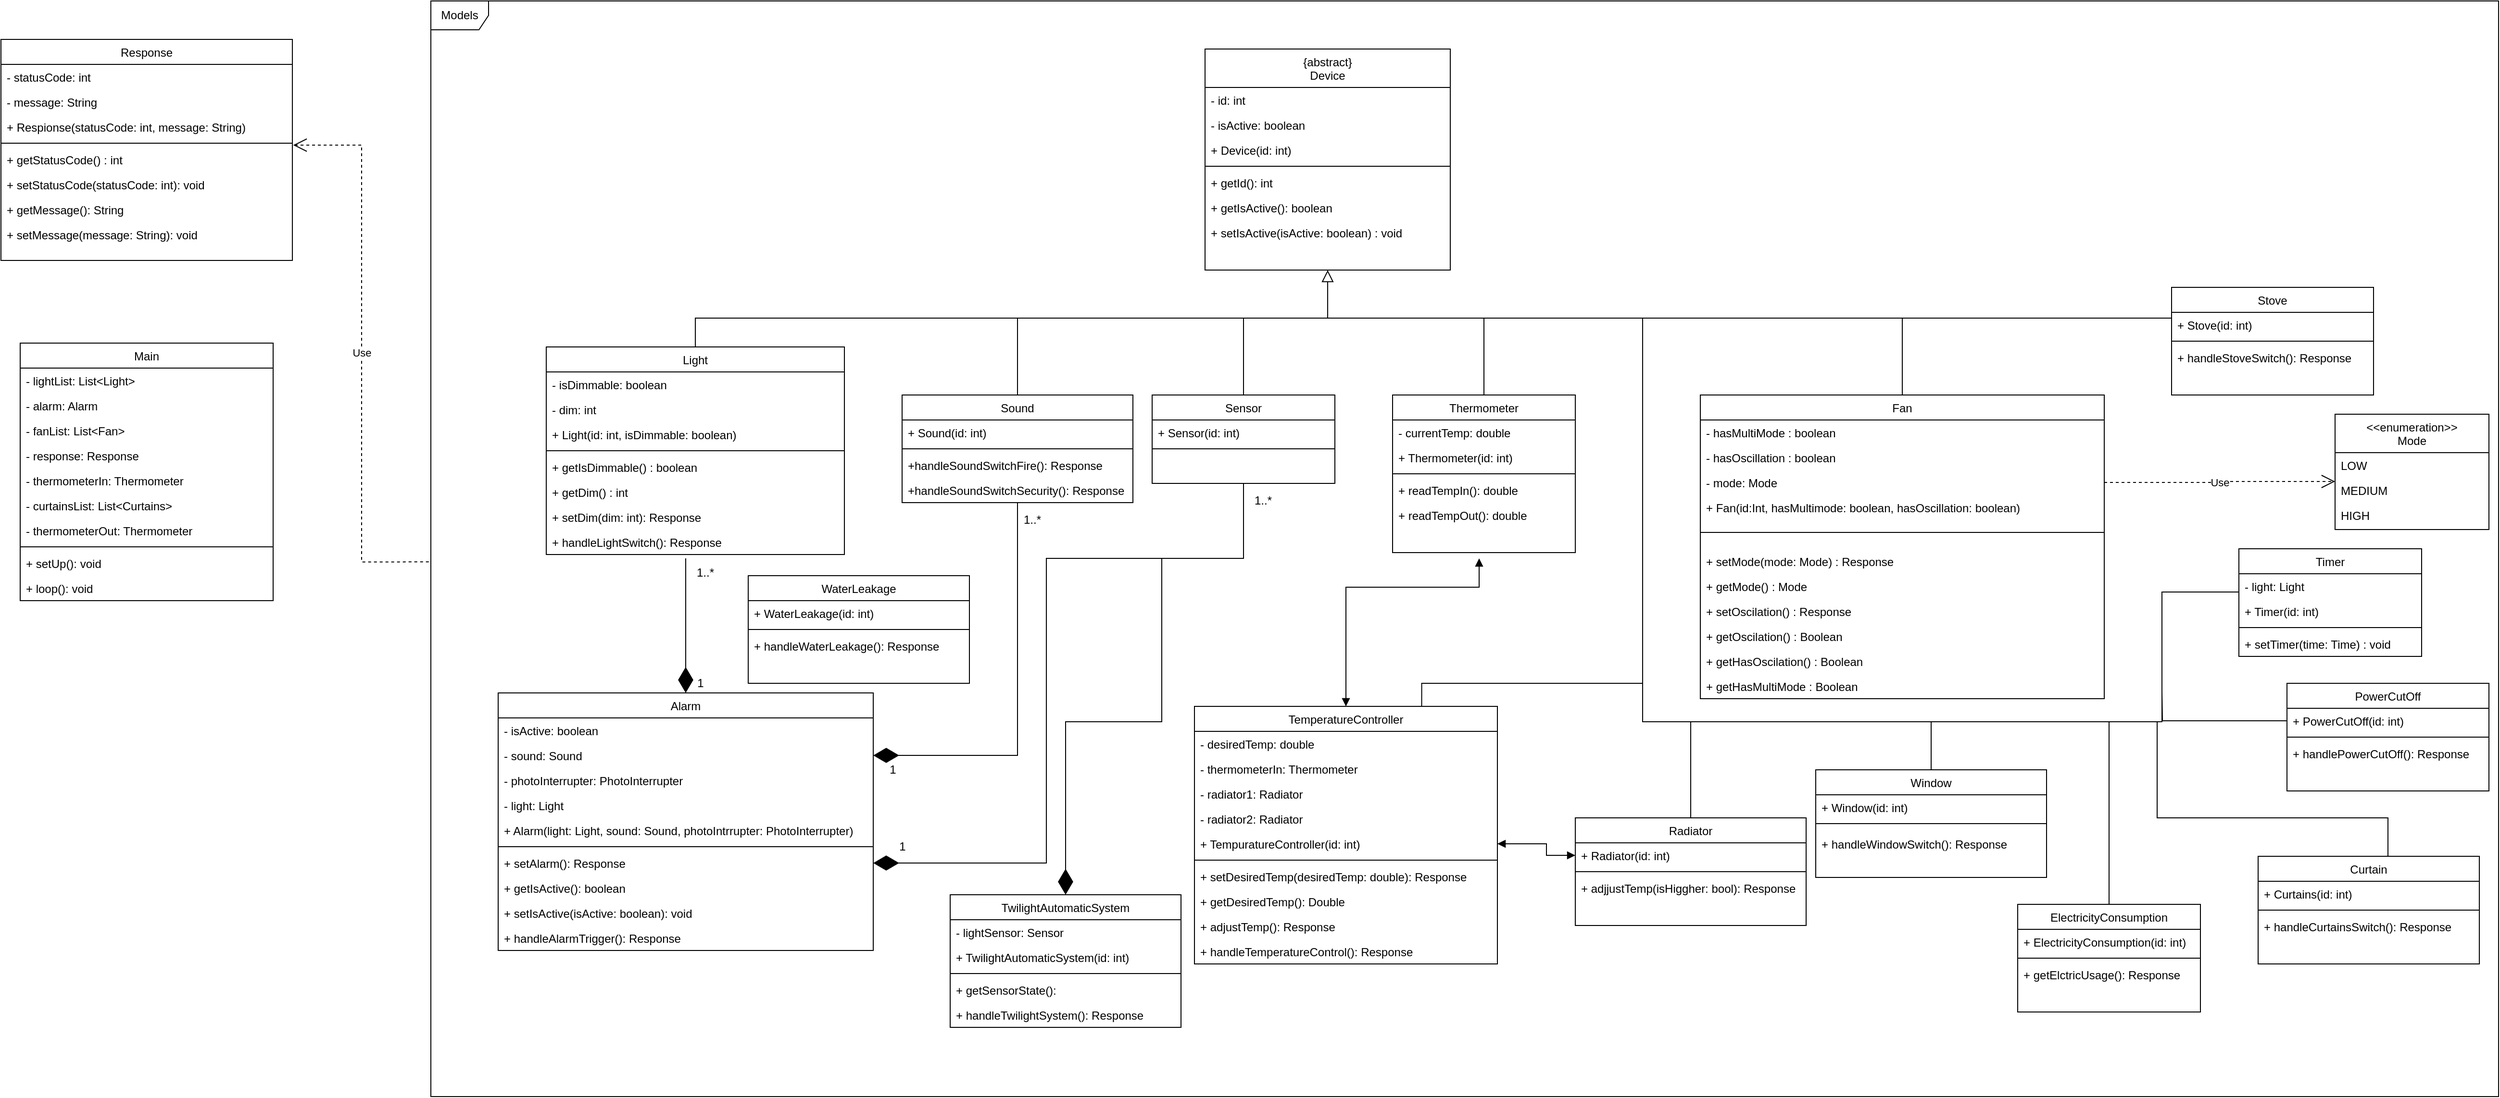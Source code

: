 <mxfile version="15.4.0" type="device"><diagram id="C5RBs43oDa-KdzZeNtuy" name="Page-1"><mxGraphModel dx="3769" dy="2351" grid="1" gridSize="10" guides="1" tooltips="1" connect="1" arrows="1" fold="1" page="1" pageScale="1" pageWidth="827" pageHeight="1169" math="0" shadow="0"><root><mxCell id="WIyWlLk6GJQsqaUBKTNV-0"/><mxCell id="WIyWlLk6GJQsqaUBKTNV-1" parent="WIyWlLk6GJQsqaUBKTNV-0"/><mxCell id="5B8soTv5olwlH1tZF95E-53" value="Models" style="shape=umlFrame;whiteSpace=wrap;html=1;" parent="WIyWlLk6GJQsqaUBKTNV-1" vertex="1"><mxGeometry x="-380" y="-20" width="2150" height="1140" as="geometry"/></mxCell><mxCell id="zkfFHV4jXpPFQw0GAbJ--0" value="{abstract}&#10;Device" style="swimlane;fontStyle=0;align=center;verticalAlign=top;childLayout=stackLayout;horizontal=1;startSize=40;horizontalStack=0;resizeParent=1;resizeLast=0;collapsible=1;marginBottom=0;rounded=0;shadow=0;strokeWidth=1;" parent="WIyWlLk6GJQsqaUBKTNV-1" vertex="1"><mxGeometry x="425" y="30" width="255" height="230" as="geometry"><mxRectangle x="230" y="140" width="160" height="26" as="alternateBounds"/></mxGeometry></mxCell><mxCell id="zkfFHV4jXpPFQw0GAbJ--1" value="- id: int" style="text;align=left;verticalAlign=top;spacingLeft=4;spacingRight=4;overflow=hidden;rotatable=0;points=[[0,0.5],[1,0.5]];portConstraint=eastwest;" parent="zkfFHV4jXpPFQw0GAbJ--0" vertex="1"><mxGeometry y="40" width="255" height="26" as="geometry"/></mxCell><mxCell id="5B8soTv5olwlH1tZF95E-75" value="- isActive: boolean" style="text;align=left;verticalAlign=top;spacingLeft=4;spacingRight=4;overflow=hidden;rotatable=0;points=[[0,0.5],[1,0.5]];portConstraint=eastwest;rounded=0;shadow=0;html=0;" parent="zkfFHV4jXpPFQw0GAbJ--0" vertex="1"><mxGeometry y="66" width="255" height="26" as="geometry"/></mxCell><mxCell id="omjaJv-5eXDw9U8dP8X3-4" value="+ Device(id: int)" style="text;align=left;verticalAlign=top;spacingLeft=4;spacingRight=4;overflow=hidden;rotatable=0;points=[[0,0.5],[1,0.5]];portConstraint=eastwest;rounded=0;shadow=0;html=0;" parent="zkfFHV4jXpPFQw0GAbJ--0" vertex="1"><mxGeometry y="92" width="255" height="26" as="geometry"/></mxCell><mxCell id="zkfFHV4jXpPFQw0GAbJ--4" value="" style="line;html=1;strokeWidth=1;align=left;verticalAlign=middle;spacingTop=-1;spacingLeft=3;spacingRight=3;rotatable=0;labelPosition=right;points=[];portConstraint=eastwest;" parent="zkfFHV4jXpPFQw0GAbJ--0" vertex="1"><mxGeometry y="118" width="255" height="8" as="geometry"/></mxCell><mxCell id="zkfFHV4jXpPFQw0GAbJ--5" value="+ getId(): int " style="text;align=left;verticalAlign=top;spacingLeft=4;spacingRight=4;overflow=hidden;rotatable=0;points=[[0,0.5],[1,0.5]];portConstraint=eastwest;" parent="zkfFHV4jXpPFQw0GAbJ--0" vertex="1"><mxGeometry y="126" width="255" height="26" as="geometry"/></mxCell><mxCell id="5B8soTv5olwlH1tZF95E-63" value="+ getIsActive(): boolean" style="text;align=left;verticalAlign=top;spacingLeft=4;spacingRight=4;overflow=hidden;rotatable=0;points=[[0,0.5],[1,0.5]];portConstraint=eastwest;fontStyle=0" parent="zkfFHV4jXpPFQw0GAbJ--0" vertex="1"><mxGeometry y="152" width="255" height="26" as="geometry"/></mxCell><mxCell id="5B8soTv5olwlH1tZF95E-64" value="+ setIsActive(isActive: boolean) : void&#10;" style="text;align=left;verticalAlign=top;spacingLeft=4;spacingRight=4;overflow=hidden;rotatable=0;points=[[0,0.5],[1,0.5]];portConstraint=eastwest;" parent="zkfFHV4jXpPFQw0GAbJ--0" vertex="1"><mxGeometry y="178" width="255" height="26" as="geometry"/></mxCell><mxCell id="zkfFHV4jXpPFQw0GAbJ--6" value="Alarm" style="swimlane;fontStyle=0;align=center;verticalAlign=top;childLayout=stackLayout;horizontal=1;startSize=26;horizontalStack=0;resizeParent=1;resizeLast=0;collapsible=1;marginBottom=0;rounded=0;shadow=0;strokeWidth=1;" parent="WIyWlLk6GJQsqaUBKTNV-1" vertex="1"><mxGeometry x="-310" y="700" width="390" height="268" as="geometry"><mxRectangle x="130" y="380" width="160" height="26" as="alternateBounds"/></mxGeometry></mxCell><mxCell id="zkfFHV4jXpPFQw0GAbJ--7" value="- isActive: boolean" style="text;align=left;verticalAlign=top;spacingLeft=4;spacingRight=4;overflow=hidden;rotatable=0;points=[[0,0.5],[1,0.5]];portConstraint=eastwest;" parent="zkfFHV4jXpPFQw0GAbJ--6" vertex="1"><mxGeometry y="26" width="390" height="26" as="geometry"/></mxCell><mxCell id="zkfFHV4jXpPFQw0GAbJ--8" value="- sound: Sound" style="text;align=left;verticalAlign=top;spacingLeft=4;spacingRight=4;overflow=hidden;rotatable=0;points=[[0,0.5],[1,0.5]];portConstraint=eastwest;rounded=0;shadow=0;html=0;" parent="zkfFHV4jXpPFQw0GAbJ--6" vertex="1"><mxGeometry y="52" width="390" height="26" as="geometry"/></mxCell><mxCell id="5B8soTv5olwlH1tZF95E-72" value="- photoInterrupter: PhotoInterrupter" style="text;align=left;verticalAlign=top;spacingLeft=4;spacingRight=4;overflow=hidden;rotatable=0;points=[[0,0.5],[1,0.5]];portConstraint=eastwest;rounded=0;shadow=0;html=0;" parent="zkfFHV4jXpPFQw0GAbJ--6" vertex="1"><mxGeometry y="78" width="390" height="26" as="geometry"/></mxCell><mxCell id="5B8soTv5olwlH1tZF95E-57" value="- light: Light" style="text;align=left;verticalAlign=top;spacingLeft=4;spacingRight=4;overflow=hidden;rotatable=0;points=[[0,0.5],[1,0.5]];portConstraint=eastwest;rounded=0;shadow=0;html=0;" parent="zkfFHV4jXpPFQw0GAbJ--6" vertex="1"><mxGeometry y="104" width="390" height="26" as="geometry"/></mxCell><mxCell id="5B8soTv5olwlH1tZF95E-71" value="+ Alarm(light: Light, sound: Sound, photoIntrrupter: PhotoInterrupter)" style="text;align=left;verticalAlign=top;spacingLeft=4;spacingRight=4;overflow=hidden;rotatable=0;points=[[0,0.5],[1,0.5]];portConstraint=eastwest;rounded=0;shadow=0;html=0;" parent="zkfFHV4jXpPFQw0GAbJ--6" vertex="1"><mxGeometry y="130" width="390" height="26" as="geometry"/></mxCell><mxCell id="zkfFHV4jXpPFQw0GAbJ--9" value="" style="line;html=1;strokeWidth=1;align=left;verticalAlign=middle;spacingTop=-1;spacingLeft=3;spacingRight=3;rotatable=0;labelPosition=right;points=[];portConstraint=eastwest;" parent="zkfFHV4jXpPFQw0GAbJ--6" vertex="1"><mxGeometry y="156" width="390" height="8" as="geometry"/></mxCell><mxCell id="zkfFHV4jXpPFQw0GAbJ--10" value="+ setAlarm(): Response" style="text;align=left;verticalAlign=top;spacingLeft=4;spacingRight=4;overflow=hidden;rotatable=0;points=[[0,0.5],[1,0.5]];portConstraint=eastwest;fontStyle=0" parent="zkfFHV4jXpPFQw0GAbJ--6" vertex="1"><mxGeometry y="164" width="390" height="26" as="geometry"/></mxCell><mxCell id="5B8soTv5olwlH1tZF95E-73" value="+ getIsActive(): boolean" style="text;align=left;verticalAlign=top;spacingLeft=4;spacingRight=4;overflow=hidden;rotatable=0;points=[[0,0.5],[1,0.5]];portConstraint=eastwest;" parent="zkfFHV4jXpPFQw0GAbJ--6" vertex="1"><mxGeometry y="190" width="390" height="26" as="geometry"/></mxCell><mxCell id="omjaJv-5eXDw9U8dP8X3-19" value="+ setIsActive(isActive: boolean): void" style="text;align=left;verticalAlign=top;spacingLeft=4;spacingRight=4;overflow=hidden;rotatable=0;points=[[0,0.5],[1,0.5]];portConstraint=eastwest;" parent="zkfFHV4jXpPFQw0GAbJ--6" vertex="1"><mxGeometry y="216" width="390" height="26" as="geometry"/></mxCell><mxCell id="HEWJCWUCK1rH2p3jo8sL-19" value="+ handleAlarmTrigger(): Response" style="text;align=left;verticalAlign=top;spacingLeft=4;spacingRight=4;overflow=hidden;rotatable=0;points=[[0,0.5],[1,0.5]];portConstraint=eastwest;" vertex="1" parent="zkfFHV4jXpPFQw0GAbJ--6"><mxGeometry y="242" width="390" height="26" as="geometry"/></mxCell><mxCell id="zkfFHV4jXpPFQw0GAbJ--12" value="" style="endArrow=block;endSize=10;endFill=0;shadow=0;strokeWidth=1;rounded=0;edgeStyle=elbowEdgeStyle;elbow=vertical;exitX=0.5;exitY=0;exitDx=0;exitDy=0;" parent="WIyWlLk6GJQsqaUBKTNV-1" source="5B8soTv5olwlH1tZF95E-27" target="zkfFHV4jXpPFQw0GAbJ--0" edge="1"><mxGeometry width="160" relative="1" as="geometry"><mxPoint x="340" y="410" as="sourcePoint"/><mxPoint x="200" y="203" as="targetPoint"/><Array as="points"><mxPoint x="320" y="310"/></Array></mxGeometry></mxCell><mxCell id="zkfFHV4jXpPFQw0GAbJ--17" value="Main" style="swimlane;fontStyle=0;align=center;verticalAlign=top;childLayout=stackLayout;horizontal=1;startSize=26;horizontalStack=0;resizeParent=1;resizeLast=0;collapsible=1;marginBottom=0;rounded=0;shadow=0;strokeWidth=1;" parent="WIyWlLk6GJQsqaUBKTNV-1" vertex="1"><mxGeometry x="-807" y="336" width="263" height="268" as="geometry"><mxRectangle x="550" y="140" width="160" height="26" as="alternateBounds"/></mxGeometry></mxCell><mxCell id="zkfFHV4jXpPFQw0GAbJ--18" value="- lightList: List&lt;Light&gt;" style="text;align=left;verticalAlign=top;spacingLeft=4;spacingRight=4;overflow=hidden;rotatable=0;points=[[0,0.5],[1,0.5]];portConstraint=eastwest;" parent="zkfFHV4jXpPFQw0GAbJ--17" vertex="1"><mxGeometry y="26" width="263" height="26" as="geometry"/></mxCell><mxCell id="zkfFHV4jXpPFQw0GAbJ--19" value="- alarm: Alarm" style="text;align=left;verticalAlign=top;spacingLeft=4;spacingRight=4;overflow=hidden;rotatable=0;points=[[0,0.5],[1,0.5]];portConstraint=eastwest;rounded=0;shadow=0;html=0;" parent="zkfFHV4jXpPFQw0GAbJ--17" vertex="1"><mxGeometry y="52" width="263" height="26" as="geometry"/></mxCell><mxCell id="5B8soTv5olwlH1tZF95E-102" value="- fanList: List&lt;Fan&gt;" style="text;align=left;verticalAlign=top;spacingLeft=4;spacingRight=4;overflow=hidden;rotatable=0;points=[[0,0.5],[1,0.5]];portConstraint=eastwest;" parent="zkfFHV4jXpPFQw0GAbJ--17" vertex="1"><mxGeometry y="78" width="263" height="26" as="geometry"/></mxCell><mxCell id="zkfFHV4jXpPFQw0GAbJ--20" value="- response: Response" style="text;align=left;verticalAlign=top;spacingLeft=4;spacingRight=4;overflow=hidden;rotatable=0;points=[[0,0.5],[1,0.5]];portConstraint=eastwest;rounded=0;shadow=0;html=0;" parent="zkfFHV4jXpPFQw0GAbJ--17" vertex="1"><mxGeometry y="104" width="263" height="26" as="geometry"/></mxCell><mxCell id="zkfFHV4jXpPFQw0GAbJ--21" value="- thermometerIn: Thermometer" style="text;align=left;verticalAlign=top;spacingLeft=4;spacingRight=4;overflow=hidden;rotatable=0;points=[[0,0.5],[1,0.5]];portConstraint=eastwest;rounded=0;shadow=0;html=0;" parent="zkfFHV4jXpPFQw0GAbJ--17" vertex="1"><mxGeometry y="130" width="263" height="26" as="geometry"/></mxCell><mxCell id="5B8soTv5olwlH1tZF95E-110" value="- curtainsList: List&lt;Curtains&gt;" style="text;align=left;verticalAlign=top;spacingLeft=4;spacingRight=4;overflow=hidden;rotatable=0;points=[[0,0.5],[1,0.5]];portConstraint=eastwest;rounded=0;shadow=0;html=0;" parent="zkfFHV4jXpPFQw0GAbJ--17" vertex="1"><mxGeometry y="156" width="263" height="26" as="geometry"/></mxCell><mxCell id="5B8soTv5olwlH1tZF95E-81" value="- thermometerOut: Thermometer" style="text;align=left;verticalAlign=top;spacingLeft=4;spacingRight=4;overflow=hidden;rotatable=0;points=[[0,0.5],[1,0.5]];portConstraint=eastwest;rounded=0;shadow=0;html=0;" parent="zkfFHV4jXpPFQw0GAbJ--17" vertex="1"><mxGeometry y="182" width="263" height="26" as="geometry"/></mxCell><mxCell id="zkfFHV4jXpPFQw0GAbJ--23" value="" style="line;html=1;strokeWidth=1;align=left;verticalAlign=middle;spacingTop=-1;spacingLeft=3;spacingRight=3;rotatable=0;labelPosition=right;points=[];portConstraint=eastwest;" parent="zkfFHV4jXpPFQw0GAbJ--17" vertex="1"><mxGeometry y="208" width="263" height="8" as="geometry"/></mxCell><mxCell id="zkfFHV4jXpPFQw0GAbJ--24" value="+ setUp(): void" style="text;align=left;verticalAlign=top;spacingLeft=4;spacingRight=4;overflow=hidden;rotatable=0;points=[[0,0.5],[1,0.5]];portConstraint=eastwest;" parent="zkfFHV4jXpPFQw0GAbJ--17" vertex="1"><mxGeometry y="216" width="263" height="26" as="geometry"/></mxCell><mxCell id="zkfFHV4jXpPFQw0GAbJ--25" value="+ loop(): void" style="text;align=left;verticalAlign=top;spacingLeft=4;spacingRight=4;overflow=hidden;rotatable=0;points=[[0,0.5],[1,0.5]];portConstraint=eastwest;" parent="zkfFHV4jXpPFQw0GAbJ--17" vertex="1"><mxGeometry y="242" width="263" height="26" as="geometry"/></mxCell><mxCell id="5B8soTv5olwlH1tZF95E-7" style="edgeStyle=orthogonalEdgeStyle;rounded=0;orthogonalLoop=1;jettySize=auto;html=1;exitX=0.5;exitY=0;exitDx=0;exitDy=0;endArrow=none;endFill=0;" parent="WIyWlLk6GJQsqaUBKTNV-1" source="5B8soTv5olwlH1tZF95E-0" edge="1"><mxGeometry relative="1" as="geometry"><mxPoint x="250" y="310" as="targetPoint"/><Array as="points"><mxPoint x="-105" y="310"/></Array></mxGeometry></mxCell><mxCell id="5B8soTv5olwlH1tZF95E-0" value="Light" style="swimlane;fontStyle=0;align=center;verticalAlign=top;childLayout=stackLayout;horizontal=1;startSize=26;horizontalStack=0;resizeParent=1;resizeLast=0;collapsible=1;marginBottom=0;rounded=0;shadow=0;strokeWidth=1;" parent="WIyWlLk6GJQsqaUBKTNV-1" vertex="1"><mxGeometry x="-260" y="340" width="310" height="216" as="geometry"><mxRectangle x="130" y="380" width="160" height="26" as="alternateBounds"/></mxGeometry></mxCell><mxCell id="5B8soTv5olwlH1tZF95E-1" value="- isDimmable: boolean" style="text;align=left;verticalAlign=top;spacingLeft=4;spacingRight=4;overflow=hidden;rotatable=0;points=[[0,0.5],[1,0.5]];portConstraint=eastwest;" parent="5B8soTv5olwlH1tZF95E-0" vertex="1"><mxGeometry y="26" width="310" height="26" as="geometry"/></mxCell><mxCell id="5B8soTv5olwlH1tZF95E-74" value="- dim: int" style="text;align=left;verticalAlign=top;spacingLeft=4;spacingRight=4;overflow=hidden;rotatable=0;points=[[0,0.5],[1,0.5]];portConstraint=eastwest;rounded=0;shadow=0;html=0;" parent="5B8soTv5olwlH1tZF95E-0" vertex="1"><mxGeometry y="52" width="310" height="26" as="geometry"/></mxCell><mxCell id="5B8soTv5olwlH1tZF95E-2" value="+ Light(id: int, isDimmable: boolean)" style="text;align=left;verticalAlign=top;spacingLeft=4;spacingRight=4;overflow=hidden;rotatable=0;points=[[0,0.5],[1,0.5]];portConstraint=eastwest;rounded=0;shadow=0;html=0;" parent="5B8soTv5olwlH1tZF95E-0" vertex="1"><mxGeometry y="78" width="310" height="26" as="geometry"/></mxCell><mxCell id="5B8soTv5olwlH1tZF95E-3" value="" style="line;html=1;strokeWidth=1;align=left;verticalAlign=middle;spacingTop=-1;spacingLeft=3;spacingRight=3;rotatable=0;labelPosition=right;points=[];portConstraint=eastwest;" parent="5B8soTv5olwlH1tZF95E-0" vertex="1"><mxGeometry y="104" width="310" height="8" as="geometry"/></mxCell><mxCell id="5B8soTv5olwlH1tZF95E-4" value="+ getIsDimmable() : boolean" style="text;align=left;verticalAlign=top;spacingLeft=4;spacingRight=4;overflow=hidden;rotatable=0;points=[[0,0.5],[1,0.5]];portConstraint=eastwest;fontStyle=0" parent="5B8soTv5olwlH1tZF95E-0" vertex="1"><mxGeometry y="112" width="310" height="26" as="geometry"/></mxCell><mxCell id="5B8soTv5olwlH1tZF95E-79" value="+ getDim() : int" style="text;align=left;verticalAlign=top;spacingLeft=4;spacingRight=4;overflow=hidden;rotatable=0;points=[[0,0.5],[1,0.5]];portConstraint=eastwest;fontStyle=0" parent="5B8soTv5olwlH1tZF95E-0" vertex="1"><mxGeometry y="138" width="310" height="26" as="geometry"/></mxCell><mxCell id="5B8soTv5olwlH1tZF95E-5" value="+ setDim(dim: int): Response" style="text;align=left;verticalAlign=top;spacingLeft=4;spacingRight=4;overflow=hidden;rotatable=0;points=[[0,0.5],[1,0.5]];portConstraint=eastwest;" parent="5B8soTv5olwlH1tZF95E-0" vertex="1"><mxGeometry y="164" width="310" height="26" as="geometry"/></mxCell><mxCell id="omjaJv-5eXDw9U8dP8X3-22" value="+ handleLightSwitch(): Response" style="text;align=left;verticalAlign=top;spacingLeft=4;spacingRight=4;overflow=hidden;rotatable=0;points=[[0,0.5],[1,0.5]];portConstraint=eastwest;" parent="5B8soTv5olwlH1tZF95E-0" vertex="1"><mxGeometry y="190" width="310" height="26" as="geometry"/></mxCell><mxCell id="5B8soTv5olwlH1tZF95E-70" style="edgeStyle=orthogonalEdgeStyle;rounded=0;orthogonalLoop=1;jettySize=auto;html=1;exitX=0.5;exitY=0;exitDx=0;exitDy=0;endArrow=none;endFill=0;" parent="WIyWlLk6GJQsqaUBKTNV-1" source="5B8soTv5olwlH1tZF95E-10" edge="1"><mxGeometry relative="1" as="geometry"><mxPoint x="550" y="310" as="targetPoint"/><Array as="points"><mxPoint x="1150" y="310"/></Array></mxGeometry></mxCell><mxCell id="5B8soTv5olwlH1tZF95E-10" value="Fan" style="swimlane;fontStyle=0;align=center;verticalAlign=top;childLayout=stackLayout;horizontal=1;startSize=26;horizontalStack=0;resizeParent=1;resizeLast=0;collapsible=1;marginBottom=0;rounded=0;shadow=0;strokeWidth=1;" parent="WIyWlLk6GJQsqaUBKTNV-1" vertex="1"><mxGeometry x="940" y="390" width="420" height="316" as="geometry"><mxRectangle x="130" y="380" width="160" height="26" as="alternateBounds"/></mxGeometry></mxCell><mxCell id="5B8soTv5olwlH1tZF95E-11" value="- hasMultiMode : boolean" style="text;align=left;verticalAlign=top;spacingLeft=4;spacingRight=4;overflow=hidden;rotatable=0;points=[[0,0.5],[1,0.5]];portConstraint=eastwest;" parent="5B8soTv5olwlH1tZF95E-10" vertex="1"><mxGeometry y="26" width="420" height="26" as="geometry"/></mxCell><mxCell id="5B8soTv5olwlH1tZF95E-12" value="- hasOscillation : boolean" style="text;align=left;verticalAlign=top;spacingLeft=4;spacingRight=4;overflow=hidden;rotatable=0;points=[[0,0.5],[1,0.5]];portConstraint=eastwest;rounded=0;shadow=0;html=0;" parent="5B8soTv5olwlH1tZF95E-10" vertex="1"><mxGeometry y="52" width="420" height="26" as="geometry"/></mxCell><mxCell id="5B8soTv5olwlH1tZF95E-24" value="- mode: Mode" style="text;align=left;verticalAlign=top;spacingLeft=4;spacingRight=4;overflow=hidden;rotatable=0;points=[[0,0.5],[1,0.5]];portConstraint=eastwest;rounded=0;shadow=0;html=0;" parent="5B8soTv5olwlH1tZF95E-10" vertex="1"><mxGeometry y="78" width="420" height="26" as="geometry"/></mxCell><mxCell id="5B8soTv5olwlH1tZF95E-51" value="+ Fan(id:Int, hasMultimode: boolean, hasOscillation: boolean)" style="text;align=left;verticalAlign=top;spacingLeft=4;spacingRight=4;overflow=hidden;rotatable=0;points=[[0,0.5],[1,0.5]];portConstraint=eastwest;rounded=0;shadow=0;html=0;" parent="5B8soTv5olwlH1tZF95E-10" vertex="1"><mxGeometry y="104" width="420" height="22" as="geometry"/></mxCell><mxCell id="5B8soTv5olwlH1tZF95E-13" value="" style="line;html=1;strokeWidth=1;align=left;verticalAlign=middle;spacingTop=-1;spacingLeft=3;spacingRight=3;rotatable=0;labelPosition=right;points=[];portConstraint=eastwest;" parent="5B8soTv5olwlH1tZF95E-10" vertex="1"><mxGeometry y="126" width="420" height="34" as="geometry"/></mxCell><mxCell id="5B8soTv5olwlH1tZF95E-14" value="+ setMode(mode: Mode) : Response" style="text;align=left;verticalAlign=top;spacingLeft=4;spacingRight=4;overflow=hidden;rotatable=0;points=[[0,0.5],[1,0.5]];portConstraint=eastwest;fontStyle=0" parent="5B8soTv5olwlH1tZF95E-10" vertex="1"><mxGeometry y="160" width="420" height="26" as="geometry"/></mxCell><mxCell id="5B8soTv5olwlH1tZF95E-82" value="+ getMode() : Mode" style="text;align=left;verticalAlign=top;spacingLeft=4;spacingRight=4;overflow=hidden;rotatable=0;points=[[0,0.5],[1,0.5]];portConstraint=eastwest;fontStyle=0" parent="5B8soTv5olwlH1tZF95E-10" vertex="1"><mxGeometry y="186" width="420" height="26" as="geometry"/></mxCell><mxCell id="5B8soTv5olwlH1tZF95E-44" value="+ setOscilation() : Response" style="text;align=left;verticalAlign=top;spacingLeft=4;spacingRight=4;overflow=hidden;rotatable=0;points=[[0,0.5],[1,0.5]];portConstraint=eastwest;" parent="5B8soTv5olwlH1tZF95E-10" vertex="1"><mxGeometry y="212" width="420" height="26" as="geometry"/></mxCell><mxCell id="5B8soTv5olwlH1tZF95E-83" value="+ getOscilation() : Boolean" style="text;align=left;verticalAlign=top;spacingLeft=4;spacingRight=4;overflow=hidden;rotatable=0;points=[[0,0.5],[1,0.5]];portConstraint=eastwest;" parent="5B8soTv5olwlH1tZF95E-10" vertex="1"><mxGeometry y="238" width="420" height="26" as="geometry"/></mxCell><mxCell id="5B8soTv5olwlH1tZF95E-84" value="+ getHasOscilation() : Boolean" style="text;align=left;verticalAlign=top;spacingLeft=4;spacingRight=4;overflow=hidden;rotatable=0;points=[[0,0.5],[1,0.5]];portConstraint=eastwest;" parent="5B8soTv5olwlH1tZF95E-10" vertex="1"><mxGeometry y="264" width="420" height="26" as="geometry"/></mxCell><mxCell id="5B8soTv5olwlH1tZF95E-85" value="+ getHasMultiMode : Boolean" style="text;align=left;verticalAlign=top;spacingLeft=4;spacingRight=4;overflow=hidden;rotatable=0;points=[[0,0.5],[1,0.5]];portConstraint=eastwest;" parent="5B8soTv5olwlH1tZF95E-10" vertex="1"><mxGeometry y="290" width="420" height="26" as="geometry"/></mxCell><mxCell id="5B8soTv5olwlH1tZF95E-16" value="&lt;&lt;enumeration&gt;&gt;&#10;Mode" style="swimlane;fontStyle=0;align=center;verticalAlign=top;childLayout=stackLayout;horizontal=1;startSize=40;horizontalStack=0;resizeParent=1;resizeLast=0;collapsible=1;marginBottom=0;rounded=0;shadow=0;strokeWidth=1;" parent="WIyWlLk6GJQsqaUBKTNV-1" vertex="1"><mxGeometry x="1600" y="410" width="160" height="120" as="geometry"><mxRectangle x="130" y="380" width="160" height="26" as="alternateBounds"/></mxGeometry></mxCell><mxCell id="5B8soTv5olwlH1tZF95E-17" value="LOW" style="text;align=left;verticalAlign=top;spacingLeft=4;spacingRight=4;overflow=hidden;rotatable=0;points=[[0,0.5],[1,0.5]];portConstraint=eastwest;" parent="5B8soTv5olwlH1tZF95E-16" vertex="1"><mxGeometry y="40" width="160" height="26" as="geometry"/></mxCell><mxCell id="5B8soTv5olwlH1tZF95E-18" value="MEDIUM" style="text;align=left;verticalAlign=top;spacingLeft=4;spacingRight=4;overflow=hidden;rotatable=0;points=[[0,0.5],[1,0.5]];portConstraint=eastwest;rounded=0;shadow=0;html=0;" parent="5B8soTv5olwlH1tZF95E-16" vertex="1"><mxGeometry y="66" width="160" height="26" as="geometry"/></mxCell><mxCell id="5B8soTv5olwlH1tZF95E-22" value="HIGH" style="text;align=left;verticalAlign=top;spacingLeft=4;spacingRight=4;overflow=hidden;rotatable=0;points=[[0,0.5],[1,0.5]];portConstraint=eastwest;rounded=0;shadow=0;html=0;" parent="5B8soTv5olwlH1tZF95E-16" vertex="1"><mxGeometry y="92" width="160" height="26" as="geometry"/></mxCell><mxCell id="5B8soTv5olwlH1tZF95E-26" value="Use" style="endArrow=open;endSize=12;dashed=1;html=1;rounded=0;edgeStyle=orthogonalEdgeStyle;entryX=0;entryY=0.154;entryDx=0;entryDy=0;entryPerimeter=0;exitX=1;exitY=0.5;exitDx=0;exitDy=0;" parent="WIyWlLk6GJQsqaUBKTNV-1" source="5B8soTv5olwlH1tZF95E-24" target="5B8soTv5olwlH1tZF95E-18" edge="1"><mxGeometry width="160" relative="1" as="geometry"><mxPoint x="560" y="428.5" as="sourcePoint"/><mxPoint x="720" y="428.5" as="targetPoint"/></mxGeometry></mxCell><mxCell id="5B8soTv5olwlH1tZF95E-27" value="Sound" style="swimlane;fontStyle=0;align=center;verticalAlign=top;childLayout=stackLayout;horizontal=1;startSize=26;horizontalStack=0;resizeParent=1;resizeLast=0;collapsible=1;marginBottom=0;rounded=0;shadow=0;strokeWidth=1;" parent="WIyWlLk6GJQsqaUBKTNV-1" vertex="1"><mxGeometry x="110" y="390" width="240" height="112" as="geometry"><mxRectangle x="130" y="380" width="160" height="26" as="alternateBounds"/></mxGeometry></mxCell><mxCell id="5B8soTv5olwlH1tZF95E-54" value="+ Sound(id: int)" style="text;align=left;verticalAlign=top;spacingLeft=4;spacingRight=4;overflow=hidden;rotatable=0;points=[[0,0.5],[1,0.5]];portConstraint=eastwest;" parent="5B8soTv5olwlH1tZF95E-27" vertex="1"><mxGeometry y="26" width="240" height="26" as="geometry"/></mxCell><mxCell id="5B8soTv5olwlH1tZF95E-30" value="" style="line;html=1;strokeWidth=1;align=left;verticalAlign=middle;spacingTop=-1;spacingLeft=3;spacingRight=3;rotatable=0;labelPosition=right;points=[];portConstraint=eastwest;" parent="5B8soTv5olwlH1tZF95E-27" vertex="1"><mxGeometry y="52" width="240" height="8" as="geometry"/></mxCell><mxCell id="omjaJv-5eXDw9U8dP8X3-5" value="+handleSoundSwitchFire(): Response" style="text;align=left;verticalAlign=top;spacingLeft=4;spacingRight=4;overflow=hidden;rotatable=0;points=[[0,0.5],[1,0.5]];portConstraint=eastwest;" parent="5B8soTv5olwlH1tZF95E-27" vertex="1"><mxGeometry y="60" width="240" height="26" as="geometry"/></mxCell><mxCell id="omjaJv-5eXDw9U8dP8X3-21" value="+handleSoundSwitchSecurity(): Response" style="text;align=left;verticalAlign=top;spacingLeft=4;spacingRight=4;overflow=hidden;rotatable=0;points=[[0,0.5],[1,0.5]];portConstraint=eastwest;" parent="5B8soTv5olwlH1tZF95E-27" vertex="1"><mxGeometry y="86" width="240" height="26" as="geometry"/></mxCell><mxCell id="5B8soTv5olwlH1tZF95E-33" value="Response" style="swimlane;fontStyle=0;align=center;verticalAlign=top;childLayout=stackLayout;horizontal=1;startSize=26;horizontalStack=0;resizeParent=1;resizeLast=0;collapsible=1;marginBottom=0;rounded=0;shadow=0;strokeWidth=1;" parent="WIyWlLk6GJQsqaUBKTNV-1" vertex="1"><mxGeometry x="-827" y="20" width="303" height="230" as="geometry"><mxRectangle x="550" y="140" width="160" height="26" as="alternateBounds"/></mxGeometry></mxCell><mxCell id="5B8soTv5olwlH1tZF95E-34" value="- statusCode: int" style="text;align=left;verticalAlign=top;spacingLeft=4;spacingRight=4;overflow=hidden;rotatable=0;points=[[0,0.5],[1,0.5]];portConstraint=eastwest;" parent="5B8soTv5olwlH1tZF95E-33" vertex="1"><mxGeometry y="26" width="303" height="26" as="geometry"/></mxCell><mxCell id="5B8soTv5olwlH1tZF95E-35" value="- message: String" style="text;align=left;verticalAlign=top;spacingLeft=4;spacingRight=4;overflow=hidden;rotatable=0;points=[[0,0.5],[1,0.5]];portConstraint=eastwest;rounded=0;shadow=0;html=0;" parent="5B8soTv5olwlH1tZF95E-33" vertex="1"><mxGeometry y="52" width="303" height="26" as="geometry"/></mxCell><mxCell id="5B8soTv5olwlH1tZF95E-36" value="+ Respionse(statusCode: int, message: String)" style="text;align=left;verticalAlign=top;spacingLeft=4;spacingRight=4;overflow=hidden;rotatable=0;points=[[0,0.5],[1,0.5]];portConstraint=eastwest;rounded=0;shadow=0;html=0;" parent="5B8soTv5olwlH1tZF95E-33" vertex="1"><mxGeometry y="78" width="303" height="26" as="geometry"/></mxCell><mxCell id="5B8soTv5olwlH1tZF95E-39" value="" style="line;html=1;strokeWidth=1;align=left;verticalAlign=middle;spacingTop=-1;spacingLeft=3;spacingRight=3;rotatable=0;labelPosition=right;points=[];portConstraint=eastwest;" parent="5B8soTv5olwlH1tZF95E-33" vertex="1"><mxGeometry y="104" width="303" height="8" as="geometry"/></mxCell><mxCell id="5B8soTv5olwlH1tZF95E-40" value="+ getStatusCode() : int" style="text;align=left;verticalAlign=top;spacingLeft=4;spacingRight=4;overflow=hidden;rotatable=0;points=[[0,0.5],[1,0.5]];portConstraint=eastwest;" parent="5B8soTv5olwlH1tZF95E-33" vertex="1"><mxGeometry y="112" width="303" height="26" as="geometry"/></mxCell><mxCell id="5B8soTv5olwlH1tZF95E-41" value="+ setStatusCode(statusCode: int): void" style="text;align=left;verticalAlign=top;spacingLeft=4;spacingRight=4;overflow=hidden;rotatable=0;points=[[0,0.5],[1,0.5]];portConstraint=eastwest;" parent="5B8soTv5olwlH1tZF95E-33" vertex="1"><mxGeometry y="138" width="303" height="26" as="geometry"/></mxCell><mxCell id="5B8soTv5olwlH1tZF95E-42" value="+ getMessage(): String" style="text;align=left;verticalAlign=top;spacingLeft=4;spacingRight=4;overflow=hidden;rotatable=0;points=[[0,0.5],[1,0.5]];portConstraint=eastwest;" parent="5B8soTv5olwlH1tZF95E-33" vertex="1"><mxGeometry y="164" width="303" height="26" as="geometry"/></mxCell><mxCell id="5B8soTv5olwlH1tZF95E-43" value="+ setMessage(message: String): void" style="text;align=left;verticalAlign=top;spacingLeft=4;spacingRight=4;overflow=hidden;rotatable=0;points=[[0,0.5],[1,0.5]];portConstraint=eastwest;" parent="5B8soTv5olwlH1tZF95E-33" vertex="1"><mxGeometry y="190" width="303" height="26" as="geometry"/></mxCell><mxCell id="5B8soTv5olwlH1tZF95E-45" value="" style="endArrow=diamondThin;endFill=1;endSize=24;html=1;rounded=0;edgeStyle=orthogonalEdgeStyle;entryX=1;entryY=0.5;entryDx=0;entryDy=0;exitX=0.5;exitY=1;exitDx=0;exitDy=0;" parent="WIyWlLk6GJQsqaUBKTNV-1" source="5B8soTv5olwlH1tZF95E-27" target="zkfFHV4jXpPFQw0GAbJ--8" edge="1"><mxGeometry width="160" relative="1" as="geometry"><mxPoint x="300" y="590" as="sourcePoint"/><mxPoint x="480" y="490" as="targetPoint"/></mxGeometry></mxCell><mxCell id="5B8soTv5olwlH1tZF95E-46" value="1" style="text;html=1;align=center;verticalAlign=middle;resizable=0;points=[];autosize=1;strokeColor=none;fillColor=none;" parent="WIyWlLk6GJQsqaUBKTNV-1" vertex="1"><mxGeometry x="100" y="850" width="20" height="20" as="geometry"/></mxCell><mxCell id="5B8soTv5olwlH1tZF95E-47" value="1..*" style="text;html=1;align=center;verticalAlign=middle;resizable=0;points=[];autosize=1;strokeColor=none;fillColor=none;" parent="WIyWlLk6GJQsqaUBKTNV-1" vertex="1"><mxGeometry x="230" y="510" width="30" height="20" as="geometry"/></mxCell><mxCell id="5B8soTv5olwlH1tZF95E-48" value="" style="endArrow=diamondThin;endFill=1;endSize=24;html=1;rounded=0;edgeStyle=orthogonalEdgeStyle;entryX=0.5;entryY=0;entryDx=0;entryDy=0;" parent="WIyWlLk6GJQsqaUBKTNV-1" target="zkfFHV4jXpPFQw0GAbJ--6" edge="1"><mxGeometry width="160" relative="1" as="geometry"><mxPoint x="-115" y="560" as="sourcePoint"/><mxPoint x="480" y="490" as="targetPoint"/><Array as="points"><mxPoint x="-115" y="620"/><mxPoint x="-115" y="620"/></Array></mxGeometry></mxCell><mxCell id="5B8soTv5olwlH1tZF95E-49" value="1" style="text;html=1;align=center;verticalAlign=middle;resizable=0;points=[];autosize=1;strokeColor=none;fillColor=none;" parent="WIyWlLk6GJQsqaUBKTNV-1" vertex="1"><mxGeometry x="-110" y="680" width="20" height="20" as="geometry"/></mxCell><mxCell id="5B8soTv5olwlH1tZF95E-50" value="1..*" style="text;html=1;align=center;verticalAlign=middle;resizable=0;points=[];autosize=1;strokeColor=none;fillColor=none;" parent="WIyWlLk6GJQsqaUBKTNV-1" vertex="1"><mxGeometry x="-110" y="565" width="30" height="20" as="geometry"/></mxCell><mxCell id="5B8soTv5olwlH1tZF95E-65" style="edgeStyle=orthogonalEdgeStyle;rounded=0;orthogonalLoop=1;jettySize=auto;html=1;exitX=0.5;exitY=0;exitDx=0;exitDy=0;endArrow=none;endFill=0;" parent="WIyWlLk6GJQsqaUBKTNV-1" source="5B8soTv5olwlH1tZF95E-58" edge="1"><mxGeometry relative="1" as="geometry"><mxPoint x="550" y="310" as="targetPoint"/><Array as="points"><mxPoint x="465" y="310"/></Array></mxGeometry></mxCell><mxCell id="5B8soTv5olwlH1tZF95E-58" value="Sensor" style="swimlane;fontStyle=0;align=center;verticalAlign=top;childLayout=stackLayout;horizontal=1;startSize=26;horizontalStack=0;resizeParent=1;resizeLast=0;collapsible=1;marginBottom=0;rounded=0;shadow=0;strokeWidth=1;" parent="WIyWlLk6GJQsqaUBKTNV-1" vertex="1"><mxGeometry x="370" y="390" width="190" height="92" as="geometry"><mxRectangle x="130" y="380" width="160" height="26" as="alternateBounds"/></mxGeometry></mxCell><mxCell id="5B8soTv5olwlH1tZF95E-61" value="+ Sensor(id: int)" style="text;align=left;verticalAlign=top;spacingLeft=4;spacingRight=4;overflow=hidden;rotatable=0;points=[[0,0.5],[1,0.5]];portConstraint=eastwest;rounded=0;shadow=0;html=0;" parent="5B8soTv5olwlH1tZF95E-58" vertex="1"><mxGeometry y="26" width="190" height="26" as="geometry"/></mxCell><mxCell id="5B8soTv5olwlH1tZF95E-62" value="" style="line;html=1;strokeWidth=1;align=left;verticalAlign=middle;spacingTop=-1;spacingLeft=3;spacingRight=3;rotatable=0;labelPosition=right;points=[];portConstraint=eastwest;" parent="5B8soTv5olwlH1tZF95E-58" vertex="1"><mxGeometry y="52" width="190" height="8" as="geometry"/></mxCell><mxCell id="5B8soTv5olwlH1tZF95E-66" value="" style="endArrow=diamondThin;endFill=1;endSize=24;html=1;rounded=0;edgeStyle=orthogonalEdgeStyle;entryX=1;entryY=0.5;entryDx=0;entryDy=0;exitX=0.5;exitY=1;exitDx=0;exitDy=0;" parent="WIyWlLk6GJQsqaUBKTNV-1" source="5B8soTv5olwlH1tZF95E-58" target="zkfFHV4jXpPFQw0GAbJ--10" edge="1"><mxGeometry width="160" relative="1" as="geometry"><mxPoint x="770" y="590" as="sourcePoint"/><mxPoint x="930" y="590" as="targetPoint"/><Array as="points"><mxPoint x="465" y="560"/><mxPoint x="260" y="560"/><mxPoint x="260" y="877"/></Array></mxGeometry></mxCell><mxCell id="5B8soTv5olwlH1tZF95E-67" value="1" style="text;html=1;align=center;verticalAlign=middle;resizable=0;points=[];autosize=1;strokeColor=none;fillColor=none;" parent="WIyWlLk6GJQsqaUBKTNV-1" vertex="1"><mxGeometry x="90" y="770" width="20" height="20" as="geometry"/></mxCell><mxCell id="5B8soTv5olwlH1tZF95E-68" value="1..*" style="text;html=1;align=center;verticalAlign=middle;resizable=0;points=[];autosize=1;strokeColor=none;fillColor=none;" parent="WIyWlLk6GJQsqaUBKTNV-1" vertex="1"><mxGeometry x="470" y="490" width="30" height="20" as="geometry"/></mxCell><mxCell id="5B8soTv5olwlH1tZF95E-77" value="Use" style="endArrow=open;endSize=12;dashed=1;html=1;rounded=0;edgeStyle=orthogonalEdgeStyle;entryX=1.003;entryY=1.231;entryDx=0;entryDy=0;entryPerimeter=0;exitX=-0.001;exitY=0.512;exitDx=0;exitDy=0;exitPerimeter=0;" parent="WIyWlLk6GJQsqaUBKTNV-1" source="5B8soTv5olwlH1tZF95E-53" target="5B8soTv5olwlH1tZF95E-36" edge="1"><mxGeometry width="160" relative="1" as="geometry"><mxPoint x="-500" y="1271" as="sourcePoint"/><mxPoint x="930" y="590" as="targetPoint"/></mxGeometry></mxCell><mxCell id="5B8soTv5olwlH1tZF95E-90" style="edgeStyle=orthogonalEdgeStyle;rounded=0;orthogonalLoop=1;jettySize=auto;html=1;exitX=0.5;exitY=0;exitDx=0;exitDy=0;endArrow=none;endFill=0;" parent="WIyWlLk6GJQsqaUBKTNV-1" source="5B8soTv5olwlH1tZF95E-86" edge="1"><mxGeometry relative="1" as="geometry"><mxPoint x="715" y="310" as="targetPoint"/></mxGeometry></mxCell><mxCell id="5B8soTv5olwlH1tZF95E-86" value="Thermometer" style="swimlane;fontStyle=0;align=center;verticalAlign=top;childLayout=stackLayout;horizontal=1;startSize=26;horizontalStack=0;resizeParent=1;resizeLast=0;collapsible=1;marginBottom=0;rounded=0;shadow=0;strokeWidth=1;" parent="WIyWlLk6GJQsqaUBKTNV-1" vertex="1"><mxGeometry x="620" y="390" width="190" height="164" as="geometry"><mxRectangle x="130" y="380" width="160" height="26" as="alternateBounds"/></mxGeometry></mxCell><mxCell id="5B8soTv5olwlH1tZF95E-89" value="- currentTemp: double" style="text;align=left;verticalAlign=top;spacingLeft=4;spacingRight=4;overflow=hidden;rotatable=0;points=[[0,0.5],[1,0.5]];portConstraint=eastwest;rounded=0;shadow=0;html=0;" parent="5B8soTv5olwlH1tZF95E-86" vertex="1"><mxGeometry y="26" width="190" height="26" as="geometry"/></mxCell><mxCell id="5B8soTv5olwlH1tZF95E-87" value="+ Thermometer(id: int)" style="text;align=left;verticalAlign=top;spacingLeft=4;spacingRight=4;overflow=hidden;rotatable=0;points=[[0,0.5],[1,0.5]];portConstraint=eastwest;rounded=0;shadow=0;html=0;" parent="5B8soTv5olwlH1tZF95E-86" vertex="1"><mxGeometry y="52" width="190" height="26" as="geometry"/></mxCell><mxCell id="5B8soTv5olwlH1tZF95E-88" value="" style="line;html=1;strokeWidth=1;align=left;verticalAlign=middle;spacingTop=-1;spacingLeft=3;spacingRight=3;rotatable=0;labelPosition=right;points=[];portConstraint=eastwest;" parent="5B8soTv5olwlH1tZF95E-86" vertex="1"><mxGeometry y="78" width="190" height="8" as="geometry"/></mxCell><mxCell id="omjaJv-5eXDw9U8dP8X3-20" value="+ readTempIn(): double" style="text;align=left;verticalAlign=top;spacingLeft=4;spacingRight=4;overflow=hidden;rotatable=0;points=[[0,0.5],[1,0.5]];portConstraint=eastwest;rounded=0;shadow=0;html=0;" parent="5B8soTv5olwlH1tZF95E-86" vertex="1"><mxGeometry y="86" width="190" height="26" as="geometry"/></mxCell><mxCell id="5B8soTv5olwlH1tZF95E-91" value="+ readTempOut(): double" style="text;align=left;verticalAlign=top;spacingLeft=4;spacingRight=4;overflow=hidden;rotatable=0;points=[[0,0.5],[1,0.5]];portConstraint=eastwest;rounded=0;shadow=0;html=0;" parent="5B8soTv5olwlH1tZF95E-86" vertex="1"><mxGeometry y="112" width="190" height="26" as="geometry"/></mxCell><mxCell id="5B8soTv5olwlH1tZF95E-101" style="edgeStyle=orthogonalEdgeStyle;rounded=0;orthogonalLoop=1;jettySize=auto;html=1;exitX=0.75;exitY=0;exitDx=0;exitDy=0;endArrow=none;endFill=0;" parent="WIyWlLk6GJQsqaUBKTNV-1" source="5B8soTv5olwlH1tZF95E-92" edge="1"><mxGeometry relative="1" as="geometry"><mxPoint x="880" y="310" as="targetPoint"/><Array as="points"><mxPoint x="650" y="690"/><mxPoint x="880" y="690"/></Array></mxGeometry></mxCell><mxCell id="5B8soTv5olwlH1tZF95E-92" value="TemperatureController" style="swimlane;fontStyle=0;align=center;verticalAlign=top;childLayout=stackLayout;horizontal=1;startSize=26;horizontalStack=0;resizeParent=1;resizeLast=0;collapsible=1;marginBottom=0;rounded=0;shadow=0;strokeWidth=1;" parent="WIyWlLk6GJQsqaUBKTNV-1" vertex="1"><mxGeometry x="414" y="714" width="315" height="268" as="geometry"><mxRectangle x="130" y="380" width="160" height="26" as="alternateBounds"/></mxGeometry></mxCell><mxCell id="5B8soTv5olwlH1tZF95E-93" value="- desiredTemp: double" style="text;align=left;verticalAlign=top;spacingLeft=4;spacingRight=4;overflow=hidden;rotatable=0;points=[[0,0.5],[1,0.5]];portConstraint=eastwest;rounded=0;shadow=0;html=0;" parent="5B8soTv5olwlH1tZF95E-92" vertex="1"><mxGeometry y="26" width="315" height="26" as="geometry"/></mxCell><mxCell id="5B8soTv5olwlH1tZF95E-97" value="- thermometerIn: Thermometer" style="text;align=left;verticalAlign=top;spacingLeft=4;spacingRight=4;overflow=hidden;rotatable=0;points=[[0,0.5],[1,0.5]];portConstraint=eastwest;rounded=0;shadow=0;html=0;" parent="5B8soTv5olwlH1tZF95E-92" vertex="1"><mxGeometry y="52" width="315" height="26" as="geometry"/></mxCell><mxCell id="omjaJv-5eXDw9U8dP8X3-12" value="- radiator1: Radiator" style="text;align=left;verticalAlign=top;spacingLeft=4;spacingRight=4;overflow=hidden;rotatable=0;points=[[0,0.5],[1,0.5]];portConstraint=eastwest;rounded=0;shadow=0;html=0;" parent="5B8soTv5olwlH1tZF95E-92" vertex="1"><mxGeometry y="78" width="315" height="26" as="geometry"/></mxCell><mxCell id="omjaJv-5eXDw9U8dP8X3-27" value="- radiator2: Radiator" style="text;align=left;verticalAlign=top;spacingLeft=4;spacingRight=4;overflow=hidden;rotatable=0;points=[[0,0.5],[1,0.5]];portConstraint=eastwest;rounded=0;shadow=0;html=0;" parent="5B8soTv5olwlH1tZF95E-92" vertex="1"><mxGeometry y="104" width="315" height="26" as="geometry"/></mxCell><mxCell id="5B8soTv5olwlH1tZF95E-94" value="+ TempuratureController(id: int)" style="text;align=left;verticalAlign=top;spacingLeft=4;spacingRight=4;overflow=hidden;rotatable=0;points=[[0,0.5],[1,0.5]];portConstraint=eastwest;rounded=0;shadow=0;html=0;" parent="5B8soTv5olwlH1tZF95E-92" vertex="1"><mxGeometry y="130" width="315" height="26" as="geometry"/></mxCell><mxCell id="5B8soTv5olwlH1tZF95E-95" value="" style="line;html=1;strokeWidth=1;align=left;verticalAlign=middle;spacingTop=-1;spacingLeft=3;spacingRight=3;rotatable=0;labelPosition=right;points=[];portConstraint=eastwest;" parent="5B8soTv5olwlH1tZF95E-92" vertex="1"><mxGeometry y="156" width="315" height="8" as="geometry"/></mxCell><mxCell id="5B8soTv5olwlH1tZF95E-96" value="+ setDesiredTemp(desiredTemp: double): Response" style="text;align=left;verticalAlign=top;spacingLeft=4;spacingRight=4;overflow=hidden;rotatable=0;points=[[0,0.5],[1,0.5]];portConstraint=eastwest;rounded=0;shadow=0;html=0;" parent="5B8soTv5olwlH1tZF95E-92" vertex="1"><mxGeometry y="164" width="315" height="26" as="geometry"/></mxCell><mxCell id="5B8soTv5olwlH1tZF95E-99" value="+ getDesiredTemp(): Double" style="text;align=left;verticalAlign=top;spacingLeft=4;spacingRight=4;overflow=hidden;rotatable=0;points=[[0,0.5],[1,0.5]];portConstraint=eastwest;rounded=0;shadow=0;html=0;" parent="5B8soTv5olwlH1tZF95E-92" vertex="1"><mxGeometry y="190" width="315" height="26" as="geometry"/></mxCell><mxCell id="HEWJCWUCK1rH2p3jo8sL-24" value="+ adjustTemp(): Response" style="text;align=left;verticalAlign=top;spacingLeft=4;spacingRight=4;overflow=hidden;rotatable=0;points=[[0,0.5],[1,0.5]];portConstraint=eastwest;rounded=0;shadow=0;html=0;" vertex="1" parent="5B8soTv5olwlH1tZF95E-92"><mxGeometry y="216" width="315" height="26" as="geometry"/></mxCell><mxCell id="omjaJv-5eXDw9U8dP8X3-25" value="+ handleTemperatureControl(): Response" style="text;align=left;verticalAlign=top;spacingLeft=4;spacingRight=4;overflow=hidden;rotatable=0;points=[[0,0.5],[1,0.5]];portConstraint=eastwest;rounded=0;shadow=0;html=0;" parent="5B8soTv5olwlH1tZF95E-92" vertex="1"><mxGeometry y="242" width="315" height="26" as="geometry"/></mxCell><mxCell id="5B8soTv5olwlH1tZF95E-98" value="" style="endArrow=block;startArrow=block;endFill=1;startFill=1;html=1;rounded=0;edgeStyle=orthogonalEdgeStyle;entryX=0.5;entryY=0;entryDx=0;entryDy=0;" parent="WIyWlLk6GJQsqaUBKTNV-1" target="5B8soTv5olwlH1tZF95E-92" edge="1"><mxGeometry width="160" relative="1" as="geometry"><mxPoint x="710" y="560" as="sourcePoint"/><mxPoint x="930" y="590" as="targetPoint"/><Array as="points"><mxPoint x="710" y="590"/><mxPoint x="572" y="590"/></Array></mxGeometry></mxCell><mxCell id="5B8soTv5olwlH1tZF95E-109" style="edgeStyle=orthogonalEdgeStyle;rounded=0;orthogonalLoop=1;jettySize=auto;html=1;exitX=0.5;exitY=0;exitDx=0;exitDy=0;endArrow=none;endFill=0;" parent="WIyWlLk6GJQsqaUBKTNV-1" source="5B8soTv5olwlH1tZF95E-104" edge="1"><mxGeometry relative="1" as="geometry"><mxPoint x="880" y="690" as="targetPoint"/><Array as="points"><mxPoint x="1655" y="830"/><mxPoint x="1415" y="830"/><mxPoint x="1415" y="730"/><mxPoint x="880" y="730"/></Array></mxGeometry></mxCell><mxCell id="5B8soTv5olwlH1tZF95E-104" value="Curtain" style="swimlane;fontStyle=0;align=center;verticalAlign=top;childLayout=stackLayout;horizontal=1;startSize=26;horizontalStack=0;resizeParent=1;resizeLast=0;collapsible=1;marginBottom=0;rounded=0;shadow=0;strokeWidth=1;" parent="WIyWlLk6GJQsqaUBKTNV-1" vertex="1"><mxGeometry x="1520" y="870" width="230" height="112" as="geometry"><mxRectangle x="130" y="380" width="160" height="26" as="alternateBounds"/></mxGeometry></mxCell><mxCell id="5B8soTv5olwlH1tZF95E-106" value="+ Curtains(id: int)" style="text;align=left;verticalAlign=top;spacingLeft=4;spacingRight=4;overflow=hidden;rotatable=0;points=[[0,0.5],[1,0.5]];portConstraint=eastwest;rounded=0;shadow=0;html=0;" parent="5B8soTv5olwlH1tZF95E-104" vertex="1"><mxGeometry y="26" width="230" height="26" as="geometry"/></mxCell><mxCell id="5B8soTv5olwlH1tZF95E-107" value="" style="line;html=1;strokeWidth=1;align=left;verticalAlign=middle;spacingTop=-1;spacingLeft=3;spacingRight=3;rotatable=0;labelPosition=right;points=[];portConstraint=eastwest;" parent="5B8soTv5olwlH1tZF95E-104" vertex="1"><mxGeometry y="52" width="230" height="8" as="geometry"/></mxCell><mxCell id="omjaJv-5eXDw9U8dP8X3-3" style="edgeStyle=orthogonalEdgeStyle;rounded=0;orthogonalLoop=1;jettySize=auto;html=1;exitX=0.5;exitY=0;exitDx=0;exitDy=0;endArrow=none;endFill=0;" parent="WIyWlLk6GJQsqaUBKTNV-1" source="omjaJv-5eXDw9U8dP8X3-0" edge="1"><mxGeometry relative="1" as="geometry"><mxPoint x="1155" y="730" as="targetPoint"/><Array as="points"><mxPoint x="1155" y="730"/></Array></mxGeometry></mxCell><mxCell id="omjaJv-5eXDw9U8dP8X3-0" value="Window" style="swimlane;fontStyle=0;align=center;verticalAlign=top;childLayout=stackLayout;horizontal=1;startSize=26;horizontalStack=0;resizeParent=1;resizeLast=0;collapsible=1;marginBottom=0;rounded=0;shadow=0;strokeWidth=1;" parent="WIyWlLk6GJQsqaUBKTNV-1" vertex="1"><mxGeometry x="1060" y="780" width="240" height="112" as="geometry"><mxRectangle x="130" y="380" width="160" height="26" as="alternateBounds"/></mxGeometry></mxCell><mxCell id="omjaJv-5eXDw9U8dP8X3-1" value="+ Window(id: int)" style="text;align=left;verticalAlign=top;spacingLeft=4;spacingRight=4;overflow=hidden;rotatable=0;points=[[0,0.5],[1,0.5]];portConstraint=eastwest;rounded=0;shadow=0;html=0;" parent="omjaJv-5eXDw9U8dP8X3-0" vertex="1"><mxGeometry y="26" width="240" height="26" as="geometry"/></mxCell><mxCell id="omjaJv-5eXDw9U8dP8X3-2" value="" style="line;html=1;strokeWidth=1;align=left;verticalAlign=middle;spacingTop=-1;spacingLeft=3;spacingRight=3;rotatable=0;labelPosition=right;points=[];portConstraint=eastwest;" parent="omjaJv-5eXDw9U8dP8X3-0" vertex="1"><mxGeometry y="52" width="240" height="8" as="geometry"/></mxCell><mxCell id="omjaJv-5eXDw9U8dP8X3-11" style="edgeStyle=orthogonalEdgeStyle;rounded=0;orthogonalLoop=1;jettySize=auto;html=1;exitX=0.5;exitY=0;exitDx=0;exitDy=0;endArrow=none;endFill=0;" parent="WIyWlLk6GJQsqaUBKTNV-1" source="omjaJv-5eXDw9U8dP8X3-7" edge="1"><mxGeometry relative="1" as="geometry"><mxPoint x="910" y="730" as="targetPoint"/><Array as="points"><mxPoint x="910" y="730"/></Array></mxGeometry></mxCell><mxCell id="omjaJv-5eXDw9U8dP8X3-7" value="Radiator" style="swimlane;fontStyle=0;align=center;verticalAlign=top;childLayout=stackLayout;horizontal=1;startSize=26;horizontalStack=0;resizeParent=1;resizeLast=0;collapsible=1;marginBottom=0;rounded=0;shadow=0;strokeWidth=1;" parent="WIyWlLk6GJQsqaUBKTNV-1" vertex="1"><mxGeometry x="810" y="830" width="240" height="112" as="geometry"><mxRectangle x="130" y="380" width="160" height="26" as="alternateBounds"/></mxGeometry></mxCell><mxCell id="omjaJv-5eXDw9U8dP8X3-8" value="+ Radiator(id: int)" style="text;align=left;verticalAlign=top;spacingLeft=4;spacingRight=4;overflow=hidden;rotatable=0;points=[[0,0.5],[1,0.5]];portConstraint=eastwest;rounded=0;shadow=0;html=0;" parent="omjaJv-5eXDw9U8dP8X3-7" vertex="1"><mxGeometry y="26" width="240" height="26" as="geometry"/></mxCell><mxCell id="omjaJv-5eXDw9U8dP8X3-9" value="" style="line;html=1;strokeWidth=1;align=left;verticalAlign=middle;spacingTop=-1;spacingLeft=3;spacingRight=3;rotatable=0;labelPosition=right;points=[];portConstraint=eastwest;" parent="omjaJv-5eXDw9U8dP8X3-7" vertex="1"><mxGeometry y="52" width="240" height="8" as="geometry"/></mxCell><mxCell id="omjaJv-5eXDw9U8dP8X3-24" value="+ adjjustTemp(isHiggher: bool): Response" style="text;align=left;verticalAlign=top;spacingLeft=4;spacingRight=4;overflow=hidden;rotatable=0;points=[[0,0.5],[1,0.5]];portConstraint=eastwest;rounded=0;shadow=0;html=0;" parent="omjaJv-5eXDw9U8dP8X3-7" vertex="1"><mxGeometry y="60" width="240" height="26" as="geometry"/></mxCell><mxCell id="omjaJv-5eXDw9U8dP8X3-10" value="" style="endArrow=block;startArrow=block;endFill=1;startFill=1;html=1;rounded=0;edgeStyle=orthogonalEdgeStyle;exitX=0;exitY=0.5;exitDx=0;exitDy=0;entryX=1;entryY=0.5;entryDx=0;entryDy=0;" parent="WIyWlLk6GJQsqaUBKTNV-1" source="omjaJv-5eXDw9U8dP8X3-8" target="5B8soTv5olwlH1tZF95E-94" edge="1"><mxGeometry width="160" relative="1" as="geometry"><mxPoint x="720.06" y="514.99" as="sourcePoint"/><mxPoint x="581.5" y="723" as="targetPoint"/><Array as="points"><mxPoint x="780" y="869"/><mxPoint x="780" y="857"/></Array></mxGeometry></mxCell><mxCell id="omjaJv-5eXDw9U8dP8X3-13" value="Timer" style="swimlane;fontStyle=0;align=center;verticalAlign=top;childLayout=stackLayout;horizontal=1;startSize=26;horizontalStack=0;resizeParent=1;resizeLast=0;collapsible=1;marginBottom=0;rounded=0;shadow=0;strokeWidth=1;" parent="WIyWlLk6GJQsqaUBKTNV-1" vertex="1"><mxGeometry x="1500" y="550" width="190" height="112" as="geometry"><mxRectangle x="130" y="380" width="160" height="26" as="alternateBounds"/></mxGeometry></mxCell><mxCell id="omjaJv-5eXDw9U8dP8X3-16" value="- light: Light" style="text;align=left;verticalAlign=top;spacingLeft=4;spacingRight=4;overflow=hidden;rotatable=0;points=[[0,0.5],[1,0.5]];portConstraint=eastwest;rounded=0;shadow=0;html=0;" parent="omjaJv-5eXDw9U8dP8X3-13" vertex="1"><mxGeometry y="26" width="190" height="26" as="geometry"/></mxCell><mxCell id="omjaJv-5eXDw9U8dP8X3-14" value="+ Timer(id: int)" style="text;align=left;verticalAlign=top;spacingLeft=4;spacingRight=4;overflow=hidden;rotatable=0;points=[[0,0.5],[1,0.5]];portConstraint=eastwest;rounded=0;shadow=0;html=0;" parent="omjaJv-5eXDw9U8dP8X3-13" vertex="1"><mxGeometry y="52" width="190" height="26" as="geometry"/></mxCell><mxCell id="omjaJv-5eXDw9U8dP8X3-15" value="" style="line;html=1;strokeWidth=1;align=left;verticalAlign=middle;spacingTop=-1;spacingLeft=3;spacingRight=3;rotatable=0;labelPosition=right;points=[];portConstraint=eastwest;" parent="omjaJv-5eXDw9U8dP8X3-13" vertex="1"><mxGeometry y="78" width="190" height="8" as="geometry"/></mxCell><mxCell id="omjaJv-5eXDw9U8dP8X3-17" value="+ setTimer(time: Time) : void" style="text;align=left;verticalAlign=top;spacingLeft=4;spacingRight=4;overflow=hidden;rotatable=0;points=[[0,0.5],[1,0.5]];portConstraint=eastwest;rounded=0;shadow=0;html=0;" parent="omjaJv-5eXDw9U8dP8X3-13" vertex="1"><mxGeometry y="86" width="190" height="26" as="geometry"/></mxCell><mxCell id="omjaJv-5eXDw9U8dP8X3-18" style="edgeStyle=orthogonalEdgeStyle;rounded=0;orthogonalLoop=1;jettySize=auto;html=1;exitX=0;exitY=0.5;exitDx=0;exitDy=0;endArrow=none;endFill=0;" parent="WIyWlLk6GJQsqaUBKTNV-1" source="omjaJv-5eXDw9U8dP8X3-16" edge="1"><mxGeometry relative="1" as="geometry"><mxPoint x="1360" y="730" as="targetPoint"/><Array as="points"><mxPoint x="1420" y="595"/><mxPoint x="1420" y="730"/></Array></mxGeometry></mxCell><mxCell id="omjaJv-5eXDw9U8dP8X3-28" value="Stove" style="swimlane;fontStyle=0;align=center;verticalAlign=top;childLayout=stackLayout;horizontal=1;startSize=26;horizontalStack=0;resizeParent=1;resizeLast=0;collapsible=1;marginBottom=0;rounded=0;shadow=0;strokeWidth=1;" parent="WIyWlLk6GJQsqaUBKTNV-1" vertex="1"><mxGeometry x="1430" y="278" width="210" height="112" as="geometry"><mxRectangle x="130" y="380" width="160" height="26" as="alternateBounds"/></mxGeometry></mxCell><mxCell id="omjaJv-5eXDw9U8dP8X3-29" value="+ Stove(id: int)" style="text;align=left;verticalAlign=top;spacingLeft=4;spacingRight=4;overflow=hidden;rotatable=0;points=[[0,0.5],[1,0.5]];portConstraint=eastwest;rounded=0;shadow=0;html=0;" parent="omjaJv-5eXDw9U8dP8X3-28" vertex="1"><mxGeometry y="26" width="210" height="26" as="geometry"/></mxCell><mxCell id="omjaJv-5eXDw9U8dP8X3-30" value="" style="line;html=1;strokeWidth=1;align=left;verticalAlign=middle;spacingTop=-1;spacingLeft=3;spacingRight=3;rotatable=0;labelPosition=right;points=[];portConstraint=eastwest;" parent="omjaJv-5eXDw9U8dP8X3-28" vertex="1"><mxGeometry y="52" width="210" height="8" as="geometry"/></mxCell><mxCell id="HEWJCWUCK1rH2p3jo8sL-4" value="+ handleStoveSwitch(): Response" style="text;align=left;verticalAlign=top;spacingLeft=4;spacingRight=4;overflow=hidden;rotatable=0;points=[[0,0.5],[1,0.5]];portConstraint=eastwest;rounded=0;shadow=0;html=0;" vertex="1" parent="omjaJv-5eXDw9U8dP8X3-28"><mxGeometry y="60" width="210" height="26" as="geometry"/></mxCell><mxCell id="omjaJv-5eXDw9U8dP8X3-31" style="edgeStyle=orthogonalEdgeStyle;rounded=0;orthogonalLoop=1;jettySize=auto;html=1;exitX=0;exitY=0.5;exitDx=0;exitDy=0;endArrow=none;endFill=0;" parent="WIyWlLk6GJQsqaUBKTNV-1" source="omjaJv-5eXDw9U8dP8X3-29" edge="1"><mxGeometry relative="1" as="geometry"><mxPoint x="1140" y="310" as="targetPoint"/><Array as="points"><mxPoint x="1430" y="310"/></Array></mxGeometry></mxCell><mxCell id="omjaJv-5eXDw9U8dP8X3-33" value="+ handleWindowSwitch(): Response" style="text;align=left;verticalAlign=top;spacingLeft=4;spacingRight=4;overflow=hidden;rotatable=0;points=[[0,0.5],[1,0.5]];portConstraint=eastwest;rounded=0;shadow=0;html=0;" parent="WIyWlLk6GJQsqaUBKTNV-1" vertex="1"><mxGeometry x="1060" y="844" width="240" height="26" as="geometry"/></mxCell><mxCell id="HEWJCWUCK1rH2p3jo8sL-0" value="PowerCutOff" style="swimlane;fontStyle=0;align=center;verticalAlign=top;childLayout=stackLayout;horizontal=1;startSize=26;horizontalStack=0;resizeParent=1;resizeLast=0;collapsible=1;marginBottom=0;rounded=0;shadow=0;strokeWidth=1;" vertex="1" parent="WIyWlLk6GJQsqaUBKTNV-1"><mxGeometry x="1550" y="690" width="210" height="112" as="geometry"><mxRectangle x="130" y="380" width="160" height="26" as="alternateBounds"/></mxGeometry></mxCell><mxCell id="HEWJCWUCK1rH2p3jo8sL-1" value="+ PowerCutOff(id: int)" style="text;align=left;verticalAlign=top;spacingLeft=4;spacingRight=4;overflow=hidden;rotatable=0;points=[[0,0.5],[1,0.5]];portConstraint=eastwest;rounded=0;shadow=0;html=0;" vertex="1" parent="HEWJCWUCK1rH2p3jo8sL-0"><mxGeometry y="26" width="210" height="26" as="geometry"/></mxCell><mxCell id="HEWJCWUCK1rH2p3jo8sL-2" value="" style="line;html=1;strokeWidth=1;align=left;verticalAlign=middle;spacingTop=-1;spacingLeft=3;spacingRight=3;rotatable=0;labelPosition=right;points=[];portConstraint=eastwest;" vertex="1" parent="HEWJCWUCK1rH2p3jo8sL-0"><mxGeometry y="52" width="210" height="8" as="geometry"/></mxCell><mxCell id="HEWJCWUCK1rH2p3jo8sL-16" value="+ handlePowerCutOff(): Response" style="text;align=left;verticalAlign=top;spacingLeft=4;spacingRight=4;overflow=hidden;rotatable=0;points=[[0,0.5],[1,0.5]];portConstraint=eastwest;rounded=0;shadow=0;html=0;" vertex="1" parent="HEWJCWUCK1rH2p3jo8sL-0"><mxGeometry y="60" width="210" height="26" as="geometry"/></mxCell><mxCell id="HEWJCWUCK1rH2p3jo8sL-3" style="edgeStyle=orthogonalEdgeStyle;rounded=0;orthogonalLoop=1;jettySize=auto;html=1;exitX=0;exitY=0.5;exitDx=0;exitDy=0;endArrow=none;endFill=0;" edge="1" parent="WIyWlLk6GJQsqaUBKTNV-1" source="HEWJCWUCK1rH2p3jo8sL-1"><mxGeometry relative="1" as="geometry"><mxPoint x="1420" y="700" as="targetPoint"/></mxGeometry></mxCell><mxCell id="HEWJCWUCK1rH2p3jo8sL-5" value="TwilightAutomaticSystem" style="swimlane;fontStyle=0;align=center;verticalAlign=top;childLayout=stackLayout;horizontal=1;startSize=26;horizontalStack=0;resizeParent=1;resizeLast=0;collapsible=1;marginBottom=0;rounded=0;shadow=0;strokeWidth=1;" vertex="1" parent="WIyWlLk6GJQsqaUBKTNV-1"><mxGeometry x="160" y="910" width="240" height="138" as="geometry"><mxRectangle x="130" y="380" width="160" height="26" as="alternateBounds"/></mxGeometry></mxCell><mxCell id="HEWJCWUCK1rH2p3jo8sL-9" value="- lightSensor: Sensor" style="text;align=left;verticalAlign=top;spacingLeft=4;spacingRight=4;overflow=hidden;rotatable=0;points=[[0,0.5],[1,0.5]];portConstraint=eastwest;rounded=0;shadow=0;html=0;" vertex="1" parent="HEWJCWUCK1rH2p3jo8sL-5"><mxGeometry y="26" width="240" height="26" as="geometry"/></mxCell><mxCell id="HEWJCWUCK1rH2p3jo8sL-6" value="+ TwilightAutomaticSystem(id: int)" style="text;align=left;verticalAlign=top;spacingLeft=4;spacingRight=4;overflow=hidden;rotatable=0;points=[[0,0.5],[1,0.5]];portConstraint=eastwest;rounded=0;shadow=0;html=0;" vertex="1" parent="HEWJCWUCK1rH2p3jo8sL-5"><mxGeometry y="52" width="240" height="26" as="geometry"/></mxCell><mxCell id="HEWJCWUCK1rH2p3jo8sL-7" value="" style="line;html=1;strokeWidth=1;align=left;verticalAlign=middle;spacingTop=-1;spacingLeft=3;spacingRight=3;rotatable=0;labelPosition=right;points=[];portConstraint=eastwest;" vertex="1" parent="HEWJCWUCK1rH2p3jo8sL-5"><mxGeometry y="78" width="240" height="8" as="geometry"/></mxCell><mxCell id="HEWJCWUCK1rH2p3jo8sL-18" value="+ getSensorState(): " style="text;align=left;verticalAlign=top;spacingLeft=4;spacingRight=4;overflow=hidden;rotatable=0;points=[[0,0.5],[1,0.5]];portConstraint=eastwest;rounded=0;shadow=0;html=0;" vertex="1" parent="HEWJCWUCK1rH2p3jo8sL-5"><mxGeometry y="86" width="240" height="26" as="geometry"/></mxCell><mxCell id="HEWJCWUCK1rH2p3jo8sL-17" value="+ handleTwilightSystem(): Response" style="text;align=left;verticalAlign=top;spacingLeft=4;spacingRight=4;overflow=hidden;rotatable=0;points=[[0,0.5],[1,0.5]];portConstraint=eastwest;rounded=0;shadow=0;html=0;" vertex="1" parent="HEWJCWUCK1rH2p3jo8sL-5"><mxGeometry y="112" width="240" height="26" as="geometry"/></mxCell><mxCell id="HEWJCWUCK1rH2p3jo8sL-8" value="" style="endArrow=diamondThin;endFill=1;endSize=24;html=1;rounded=0;edgeStyle=orthogonalEdgeStyle;entryX=0.5;entryY=0;entryDx=0;entryDy=0;" edge="1" parent="WIyWlLk6GJQsqaUBKTNV-1" target="HEWJCWUCK1rH2p3jo8sL-5"><mxGeometry width="160" relative="1" as="geometry"><mxPoint x="410" y="560" as="sourcePoint"/><mxPoint x="284" y="847" as="targetPoint"/><Array as="points"><mxPoint x="380" y="560"/><mxPoint x="380" y="730"/><mxPoint x="280" y="730"/></Array></mxGeometry></mxCell><mxCell id="HEWJCWUCK1rH2p3jo8sL-14" style="edgeStyle=orthogonalEdgeStyle;rounded=0;orthogonalLoop=1;jettySize=auto;html=1;exitX=0.5;exitY=0;exitDx=0;exitDy=0;endArrow=none;endFill=0;" edge="1" parent="WIyWlLk6GJQsqaUBKTNV-1" source="HEWJCWUCK1rH2p3jo8sL-10"><mxGeometry relative="1" as="geometry"><mxPoint x="1365" y="730" as="targetPoint"/></mxGeometry></mxCell><mxCell id="HEWJCWUCK1rH2p3jo8sL-10" value="ElectricityConsumption" style="swimlane;fontStyle=0;align=center;verticalAlign=top;childLayout=stackLayout;horizontal=1;startSize=26;horizontalStack=0;resizeParent=1;resizeLast=0;collapsible=1;marginBottom=0;rounded=0;shadow=0;strokeWidth=1;" vertex="1" parent="WIyWlLk6GJQsqaUBKTNV-1"><mxGeometry x="1270" y="920" width="190" height="112" as="geometry"><mxRectangle x="130" y="380" width="160" height="26" as="alternateBounds"/></mxGeometry></mxCell><mxCell id="HEWJCWUCK1rH2p3jo8sL-11" value="+ ElectricityConsumption(id: int)" style="text;align=left;verticalAlign=top;spacingLeft=4;spacingRight=4;overflow=hidden;rotatable=0;points=[[0,0.5],[1,0.5]];portConstraint=eastwest;rounded=0;shadow=0;html=0;" vertex="1" parent="HEWJCWUCK1rH2p3jo8sL-10"><mxGeometry y="26" width="190" height="26" as="geometry"/></mxCell><mxCell id="HEWJCWUCK1rH2p3jo8sL-12" value="" style="line;html=1;strokeWidth=1;align=left;verticalAlign=middle;spacingTop=-1;spacingLeft=3;spacingRight=3;rotatable=0;labelPosition=right;points=[];portConstraint=eastwest;" vertex="1" parent="HEWJCWUCK1rH2p3jo8sL-10"><mxGeometry y="52" width="190" height="8" as="geometry"/></mxCell><mxCell id="HEWJCWUCK1rH2p3jo8sL-13" value="+ getElctricUsage(): Response" style="text;align=left;verticalAlign=top;spacingLeft=4;spacingRight=4;overflow=hidden;rotatable=0;points=[[0,0.5],[1,0.5]];portConstraint=eastwest;rounded=0;shadow=0;html=0;" vertex="1" parent="HEWJCWUCK1rH2p3jo8sL-10"><mxGeometry y="60" width="190" height="26" as="geometry"/></mxCell><mxCell id="HEWJCWUCK1rH2p3jo8sL-15" value="+ handleCurtainsSwitch(): Response" style="text;align=left;verticalAlign=top;spacingLeft=4;spacingRight=4;overflow=hidden;rotatable=0;points=[[0,0.5],[1,0.5]];portConstraint=eastwest;rounded=0;shadow=0;html=0;" vertex="1" parent="WIyWlLk6GJQsqaUBKTNV-1"><mxGeometry x="1520" y="930" width="230" height="26" as="geometry"/></mxCell><mxCell id="HEWJCWUCK1rH2p3jo8sL-20" value="WaterLeakage" style="swimlane;fontStyle=0;align=center;verticalAlign=top;childLayout=stackLayout;horizontal=1;startSize=26;horizontalStack=0;resizeParent=1;resizeLast=0;collapsible=1;marginBottom=0;rounded=0;shadow=0;strokeWidth=1;" vertex="1" parent="WIyWlLk6GJQsqaUBKTNV-1"><mxGeometry x="-50" y="578" width="230" height="112" as="geometry"><mxRectangle x="130" y="380" width="160" height="26" as="alternateBounds"/></mxGeometry></mxCell><mxCell id="HEWJCWUCK1rH2p3jo8sL-21" value="+ WaterLeakage(id: int)" style="text;align=left;verticalAlign=top;spacingLeft=4;spacingRight=4;overflow=hidden;rotatable=0;points=[[0,0.5],[1,0.5]];portConstraint=eastwest;rounded=0;shadow=0;html=0;" vertex="1" parent="HEWJCWUCK1rH2p3jo8sL-20"><mxGeometry y="26" width="230" height="26" as="geometry"/></mxCell><mxCell id="HEWJCWUCK1rH2p3jo8sL-22" value="" style="line;html=1;strokeWidth=1;align=left;verticalAlign=middle;spacingTop=-1;spacingLeft=3;spacingRight=3;rotatable=0;labelPosition=right;points=[];portConstraint=eastwest;" vertex="1" parent="HEWJCWUCK1rH2p3jo8sL-20"><mxGeometry y="52" width="230" height="8" as="geometry"/></mxCell><mxCell id="HEWJCWUCK1rH2p3jo8sL-23" value="+ handleWaterLeakage(): Response" style="text;align=left;verticalAlign=top;spacingLeft=4;spacingRight=4;overflow=hidden;rotatable=0;points=[[0,0.5],[1,0.5]];portConstraint=eastwest;rounded=0;shadow=0;html=0;" vertex="1" parent="HEWJCWUCK1rH2p3jo8sL-20"><mxGeometry y="60" width="230" height="26" as="geometry"/></mxCell></root></mxGraphModel></diagram></mxfile>